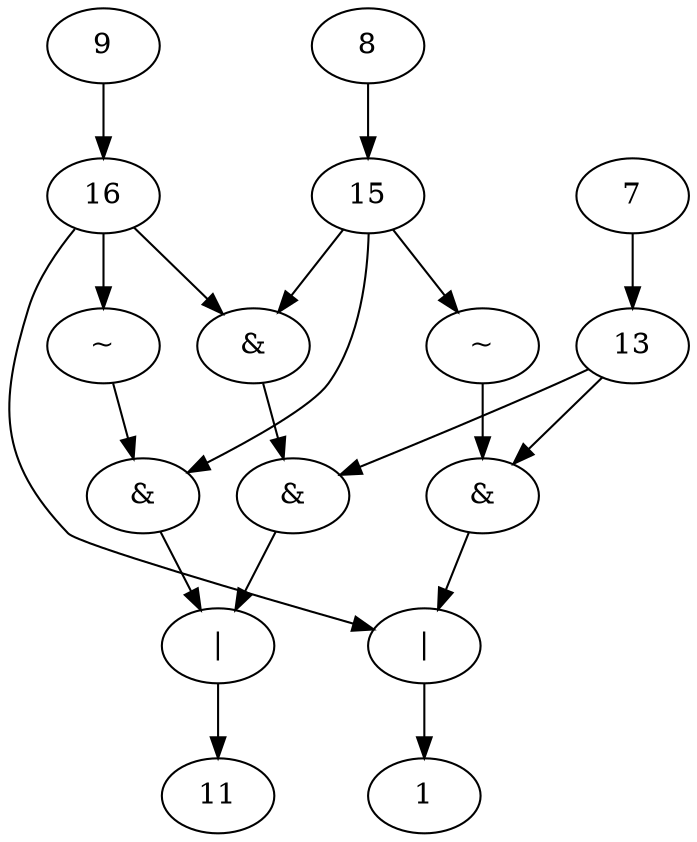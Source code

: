 digraph G{
   10 [label="|",input=false,output=false];
   11[input=false,output=true];
   12 [label="&",input=false,output=false];
   13[input=false,output=false];
   14 [label="&",input=false,output=false];
   15[input=false,output=false];
   16[input=false,output=false];
   17 [label="&",input=false,output=false];
   19 [label="~",input=false,output=false];
   0 [label="|",input=false,output=false];
   1[input=false,output=true];
   2 [label="&",input=false,output=false];
   4 [label="~",input=false,output=false];
   7[input=true,output=false];
   8[input=true,output=false];
   9[input=true,output=false];
   10->11;
   12->10;
   13->12;
   13->2;
   14->12;
   15->14;
   15->17;
   15->4;
   16->14;
   16->19;
   16->0;
   17->10;
   19->17;
   0->1;
   2->0;
   4->2;
   7->13;
   8->15;
   9->16;
}